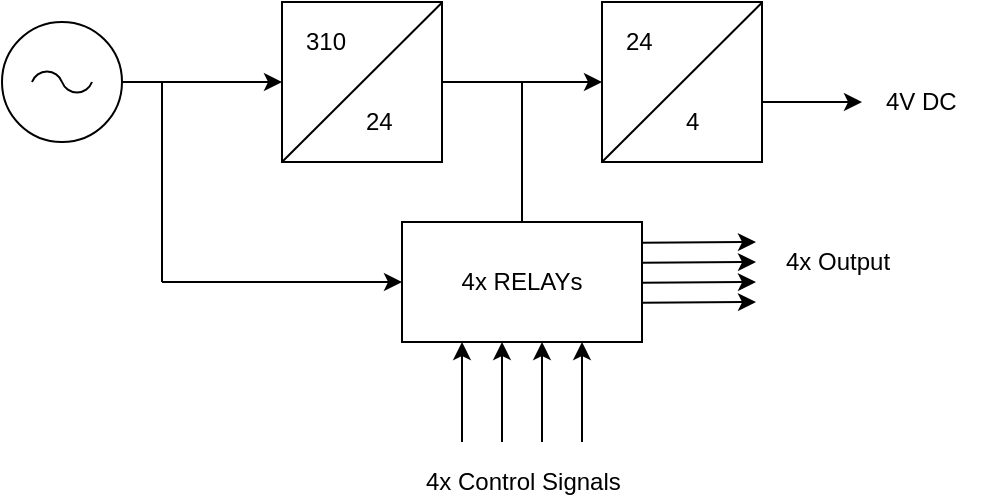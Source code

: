 <mxfile version="12.2.0" type="github" pages="1">
  <diagram id="DDevlOcVktJe97K9xW6l" name="Page-1">
    <mxGraphModel dx="1122" dy="616" grid="1" gridSize="10" guides="1" tooltips="1" connect="1" arrows="1" fold="1" page="1" pageScale="1" pageWidth="1100" pageHeight="850" math="0" shadow="0">
      <root>
        <mxCell id="0"/>
        <mxCell id="1" parent="0"/>
        <mxCell id="XvDzeJorQcGoAf5q5wFx-4" value="" style="edgeStyle=orthogonalEdgeStyle;rounded=0;orthogonalLoop=1;jettySize=auto;html=1;" edge="1" parent="1" source="XvDzeJorQcGoAf5q5wFx-1">
          <mxGeometry relative="1" as="geometry">
            <mxPoint x="380" y="270" as="targetPoint"/>
          </mxGeometry>
        </mxCell>
        <mxCell id="XvDzeJorQcGoAf5q5wFx-1" value="" style="pointerEvents=1;verticalLabelPosition=bottom;shadow=0;dashed=0;align=center;fillColor=#ffffff;html=1;verticalAlign=top;strokeWidth=1;shape=mxgraph.electrical.signal_sources.ac_source;" vertex="1" parent="1">
          <mxGeometry x="240" y="240" width="60" height="60" as="geometry"/>
        </mxCell>
        <mxCell id="XvDzeJorQcGoAf5q5wFx-2" value="" style="whiteSpace=wrap;html=1;aspect=fixed;" vertex="1" parent="1">
          <mxGeometry x="380" y="230" width="80" height="80" as="geometry"/>
        </mxCell>
        <mxCell id="XvDzeJorQcGoAf5q5wFx-5" value="" style="endArrow=none;html=1;entryX=0.999;entryY=0.005;entryDx=0;entryDy=0;entryPerimeter=0;" edge="1" parent="1" target="XvDzeJorQcGoAf5q5wFx-2">
          <mxGeometry width="50" height="50" relative="1" as="geometry">
            <mxPoint x="380" y="310" as="sourcePoint"/>
            <mxPoint x="430" y="260" as="targetPoint"/>
          </mxGeometry>
        </mxCell>
        <mxCell id="XvDzeJorQcGoAf5q5wFx-6" value="310" style="text;html=1;resizable=0;points=[];autosize=1;align=left;verticalAlign=top;spacingTop=-4;" vertex="1" parent="1">
          <mxGeometry x="390" y="240" width="40" height="20" as="geometry"/>
        </mxCell>
        <mxCell id="XvDzeJorQcGoAf5q5wFx-7" value="24" style="text;html=1;resizable=0;points=[];autosize=1;align=left;verticalAlign=top;spacingTop=-4;" vertex="1" parent="1">
          <mxGeometry x="420" y="280" width="30" height="20" as="geometry"/>
        </mxCell>
        <mxCell id="XvDzeJorQcGoAf5q5wFx-12" value="" style="whiteSpace=wrap;html=1;aspect=fixed;" vertex="1" parent="1">
          <mxGeometry x="540" y="230" width="80" height="80" as="geometry"/>
        </mxCell>
        <mxCell id="XvDzeJorQcGoAf5q5wFx-13" value="" style="endArrow=none;html=1;entryX=0.999;entryY=0.005;entryDx=0;entryDy=0;entryPerimeter=0;" edge="1" target="XvDzeJorQcGoAf5q5wFx-12" parent="1">
          <mxGeometry width="50" height="50" relative="1" as="geometry">
            <mxPoint x="540.0" y="310" as="sourcePoint"/>
            <mxPoint x="590" y="260" as="targetPoint"/>
          </mxGeometry>
        </mxCell>
        <mxCell id="XvDzeJorQcGoAf5q5wFx-14" value="24" style="text;html=1;resizable=0;points=[];autosize=1;align=left;verticalAlign=top;spacingTop=-4;" vertex="1" parent="1">
          <mxGeometry x="550" y="240" width="30" height="20" as="geometry"/>
        </mxCell>
        <mxCell id="XvDzeJorQcGoAf5q5wFx-15" value="4" style="text;html=1;resizable=0;points=[];autosize=1;align=left;verticalAlign=top;spacingTop=-4;" vertex="1" parent="1">
          <mxGeometry x="580" y="280" width="20" height="20" as="geometry"/>
        </mxCell>
        <mxCell id="XvDzeJorQcGoAf5q5wFx-16" value="" style="edgeStyle=orthogonalEdgeStyle;rounded=0;orthogonalLoop=1;jettySize=auto;html=1;" edge="1" parent="1">
          <mxGeometry relative="1" as="geometry">
            <mxPoint x="460" y="270" as="sourcePoint"/>
            <mxPoint x="540.0" y="270" as="targetPoint"/>
          </mxGeometry>
        </mxCell>
        <mxCell id="XvDzeJorQcGoAf5q5wFx-18" value="" style="endArrow=none;html=1;" edge="1" parent="1">
          <mxGeometry width="50" height="50" relative="1" as="geometry">
            <mxPoint x="500" y="340" as="sourcePoint"/>
            <mxPoint x="500" y="270" as="targetPoint"/>
          </mxGeometry>
        </mxCell>
        <mxCell id="XvDzeJorQcGoAf5q5wFx-20" value="" style="endArrow=classic;html=1;" edge="1" parent="1">
          <mxGeometry width="50" height="50" relative="1" as="geometry">
            <mxPoint x="620" y="280" as="sourcePoint"/>
            <mxPoint x="670" y="280" as="targetPoint"/>
          </mxGeometry>
        </mxCell>
        <mxCell id="XvDzeJorQcGoAf5q5wFx-21" value="4V DC" style="text;html=1;resizable=0;points=[];autosize=1;align=left;verticalAlign=top;spacingTop=-4;" vertex="1" parent="1">
          <mxGeometry x="680" y="270" width="50" height="20" as="geometry"/>
        </mxCell>
        <mxCell id="XvDzeJorQcGoAf5q5wFx-25" value="4x RELAYs" style="rounded=0;whiteSpace=wrap;html=1;" vertex="1" parent="1">
          <mxGeometry x="440" y="340" width="120" height="60" as="geometry"/>
        </mxCell>
        <mxCell id="XvDzeJorQcGoAf5q5wFx-30" value="4x Control Signals" style="text;html=1;resizable=0;points=[];autosize=1;align=left;verticalAlign=top;spacingTop=-4;direction=west;" vertex="1" parent="1">
          <mxGeometry x="450" y="460" width="110" height="20" as="geometry"/>
        </mxCell>
        <mxCell id="XvDzeJorQcGoAf5q5wFx-31" value="" style="endArrow=classic;html=1;" edge="1" parent="1">
          <mxGeometry width="50" height="50" relative="1" as="geometry">
            <mxPoint x="470" y="450" as="sourcePoint"/>
            <mxPoint x="470" y="400" as="targetPoint"/>
          </mxGeometry>
        </mxCell>
        <mxCell id="XvDzeJorQcGoAf5q5wFx-32" value="" style="endArrow=classic;html=1;" edge="1" parent="1">
          <mxGeometry width="50" height="50" relative="1" as="geometry">
            <mxPoint x="490" y="450" as="sourcePoint"/>
            <mxPoint x="490" y="400" as="targetPoint"/>
          </mxGeometry>
        </mxCell>
        <mxCell id="XvDzeJorQcGoAf5q5wFx-33" value="" style="endArrow=classic;html=1;" edge="1" parent="1">
          <mxGeometry width="50" height="50" relative="1" as="geometry">
            <mxPoint x="510" y="450" as="sourcePoint"/>
            <mxPoint x="510" y="400" as="targetPoint"/>
          </mxGeometry>
        </mxCell>
        <mxCell id="XvDzeJorQcGoAf5q5wFx-34" value="" style="endArrow=classic;html=1;" edge="1" parent="1">
          <mxGeometry width="50" height="50" relative="1" as="geometry">
            <mxPoint x="530" y="450" as="sourcePoint"/>
            <mxPoint x="530" y="400" as="targetPoint"/>
          </mxGeometry>
        </mxCell>
        <mxCell id="XvDzeJorQcGoAf5q5wFx-36" value="" style="endArrow=classic;html=1;" edge="1" parent="1">
          <mxGeometry width="50" height="50" relative="1" as="geometry">
            <mxPoint x="320" y="370" as="sourcePoint"/>
            <mxPoint x="440" y="370" as="targetPoint"/>
          </mxGeometry>
        </mxCell>
        <mxCell id="XvDzeJorQcGoAf5q5wFx-37" value="" style="endArrow=none;html=1;" edge="1" parent="1">
          <mxGeometry width="50" height="50" relative="1" as="geometry">
            <mxPoint x="320" y="370" as="sourcePoint"/>
            <mxPoint x="320" y="270" as="targetPoint"/>
          </mxGeometry>
        </mxCell>
        <mxCell id="XvDzeJorQcGoAf5q5wFx-38" value="" style="endArrow=classic;html=1;exitX=1.023;exitY=0.173;exitDx=0;exitDy=0;exitPerimeter=0;" edge="1" parent="1">
          <mxGeometry width="50" height="50" relative="1" as="geometry">
            <mxPoint x="559.76" y="350.38" as="sourcePoint"/>
            <mxPoint x="617" y="350" as="targetPoint"/>
          </mxGeometry>
        </mxCell>
        <mxCell id="XvDzeJorQcGoAf5q5wFx-39" value="" style="endArrow=classic;html=1;exitX=1.023;exitY=0.173;exitDx=0;exitDy=0;exitPerimeter=0;" edge="1" parent="1">
          <mxGeometry width="50" height="50" relative="1" as="geometry">
            <mxPoint x="559.76" y="360.38" as="sourcePoint"/>
            <mxPoint x="617" y="360" as="targetPoint"/>
          </mxGeometry>
        </mxCell>
        <mxCell id="XvDzeJorQcGoAf5q5wFx-40" value="" style="endArrow=classic;html=1;exitX=1.023;exitY=0.173;exitDx=0;exitDy=0;exitPerimeter=0;" edge="1" parent="1">
          <mxGeometry width="50" height="50" relative="1" as="geometry">
            <mxPoint x="559.76" y="370.38" as="sourcePoint"/>
            <mxPoint x="617" y="370" as="targetPoint"/>
          </mxGeometry>
        </mxCell>
        <mxCell id="XvDzeJorQcGoAf5q5wFx-41" value="" style="endArrow=classic;html=1;exitX=1.023;exitY=0.173;exitDx=0;exitDy=0;exitPerimeter=0;" edge="1" parent="1">
          <mxGeometry width="50" height="50" relative="1" as="geometry">
            <mxPoint x="559.76" y="380.38" as="sourcePoint"/>
            <mxPoint x="617" y="380" as="targetPoint"/>
          </mxGeometry>
        </mxCell>
        <mxCell id="XvDzeJorQcGoAf5q5wFx-42" value="4x Output" style="text;html=1;resizable=0;points=[];autosize=1;align=left;verticalAlign=top;spacingTop=-4;" vertex="1" parent="1">
          <mxGeometry x="630" y="350" width="70" height="20" as="geometry"/>
        </mxCell>
      </root>
    </mxGraphModel>
  </diagram>
</mxfile>

